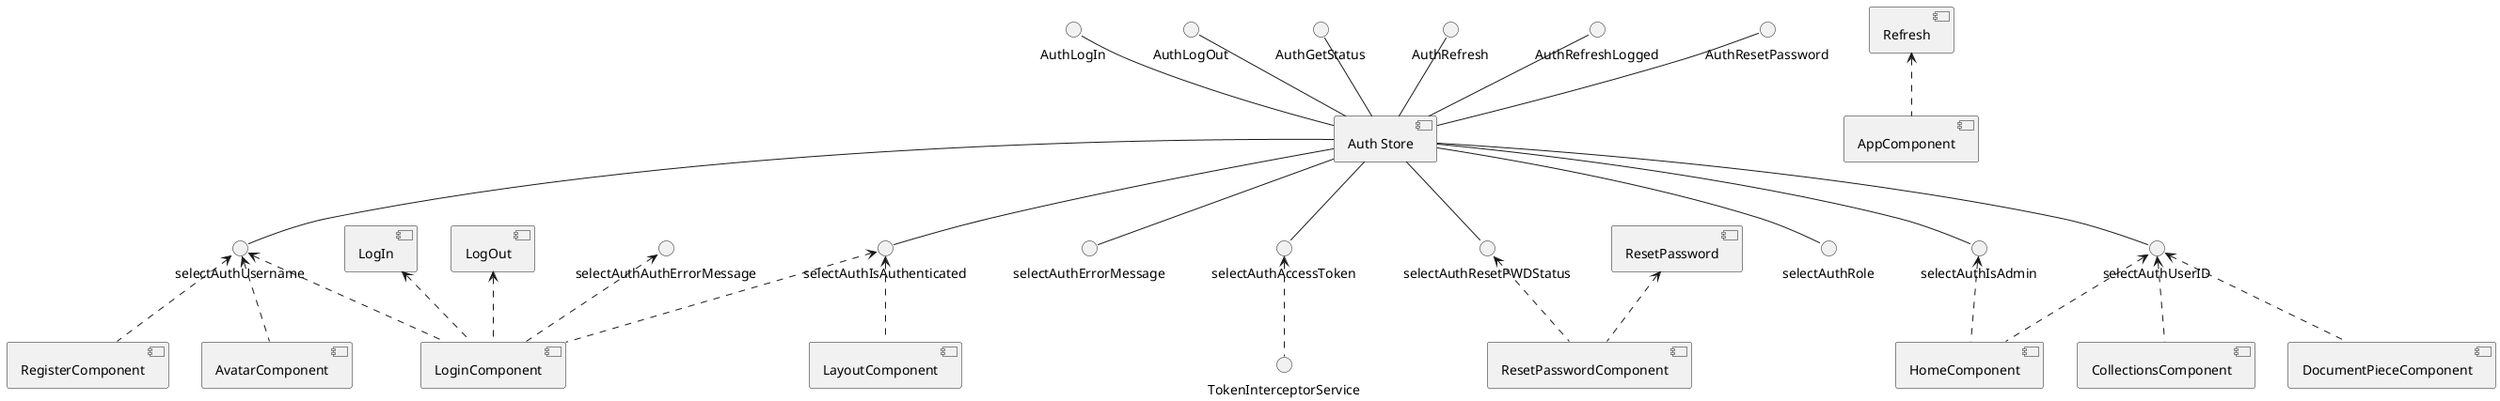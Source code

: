 ' -----------------------------------------------------------------------------------------------------------
```puml
@startuml auth_store_component
    ' Auth
    [Auth Store]
    AuthLogIn -- [Auth Store]
    AuthLogOut -- [Auth Store]
    AuthGetStatus -- [Auth Store]
    AuthRefresh -- [Auth Store]
    AuthRefreshLogged -- [Auth Store]
    AuthResetPassword -- [Auth Store]
    [Auth Store] -- selectAuthIsAuthenticated
    [Auth Store] -- selectAuthUsername
    [Auth Store] -- selectAuthErrorMessage
    [Auth Store] -- selectAuthAccessToken
    [Auth Store] -- selectAuthResetPWDStatus
    [Auth Store] -- selectAuthRole
    [Auth Store] -- selectAuthIsAdmin
    [Auth Store] -- selectAuthUserID

    [LogIn] <.. [LoginComponent]
    [LogOut] <.. [LoginComponent]
    [Refresh] <.. [AppComponent]

    [ResetPassword] <.. [ResetPasswordComponent]
    selectAuthIsAuthenticated <.. [LoginComponent]
    selectAuthIsAuthenticated <.. [LayoutComponent]
    selectAuthUsername <.. [LoginComponent]
    selectAuthUsername <.. [RegisterComponent]
    selectAuthUsername <.. [AvatarComponent]
    selectAuthAuthErrorMessage <.. [LoginComponent]
    selectAuthAccessToken <.. TokenInterceptorService
    selectAuthResetPWDStatus <.. [ResetPasswordComponent]
    selectAuthIsAdmin <.. [HomeComponent]
    selectAuthUserID <.. [HomeComponent]
    selectAuthUserID <.. [CollectionsComponent]
    selectAuthUserID <.. [DocumentPieceComponent]
@enduml
```

' -----------------------------------------------------------------------------------------------------------
```puml
@startuml core_store_component
    [Core Store]
    CoreGetUsersPermissions -- [Core Store]
    CoreGetUsers -- [Core Store]
    CoreGetUser -- [Core Store]
    CoreGetSVGSet -- [Core Store]

    [Core Store] -- selectCoreLoggedInUser 
    note top of selectCoreLoggedInUser
      See the main class diagram: the logged in user (User class) contains information 
      about its documents and accesible collection through the Permissions class
    end note

    [Core Store] -- selectCoreUserPermissions
    [Core Store] -- selectCoreUserList
    [Core Store] -- selectCoreServerStatus
    [Core Store] -- selectCoreSVGAgnosticOrSemanticSymbolSet

    [CollectionsComponent] ..> CoreGetUser
    [TrainingSetsComponent] ..> CoreGetUser

    [PermissionsComponent] ..> CoreGetUsersPermissions
    [PermissionsComponent] ..> CoreGetUsers

    [AgnosticRepresentationComponent] ..> CoreGetSVGSet
    [SemanticRepresentationComponent] ..> CoreGetSVGSet

    [ServerStateComponent] ..> CoreGetServerStatus

    selectCoreLoggedInUser <.. [CollectionsComponent]
    selectCoreLoggedInUser <.. [TrainingSetsComponent]
    
    selectCoreUserPermissions <.. [PermissionsComponent]
    selectCoreUserList <.. [PermissionsComponent]

    selectCoreServerStatus <.. [ServerStateComponent]
    selectCoreSVGAgnosticOrSemanticSymbolSet <.. [AgnosticRepresentationComponent]
    selectCoreSVGAgnosticOrSemanticSymbolSet <.. [SemanticRepresentationComponent]
    
@enduml
```

' -----------------------------------------------------------------------------------------------------------
```puml
@startuml home_store_component
    [Home Store]
    HomeGetLastDocuments -- [Home Store]
    HomeUpdateLastDocuments -- [Home Store]
    [Home Store] -- selectHomeLastDocuments

    [HomeComponent] ..> HomeGetLastDocuments
    [DocumentsComponent] ..> HomeUpdateLastDocuments
    [DocumentPieceComponent] ..> HomeUpdateLastDocuments
    selectHomeLastDocuments <.. [HomeComponent]
@enduml
```

' -----------------------------------------------------------------------------------------------------------
```puml
@startuml breadcrumbs_store_component
    [Breadcrumbs Store]
    BreadcrumbsUpdateDocument -- [Breadcrumbs Store]
    BreadcrumbsUpdateDocumentBreadcrumbs -- [Breadcrumbs Store]
    [Breadcrumbs Store] -- selectBreadcrumbs

    [DocumentComponentOld] ..> BreadcrumbsUpdateDocument
    [CollectionsComponent] ..> BreadcrumbsUpdateCollection
    [DocumentsComponent] ..> BreadcrumbsUpdateCollection

    selectBreadcrumbs <.. [BreadcrumbsComponent]
@enduml
```

' -----------------------------------------------------------------------------------------------------------
```puml
@startuml documents_store_component
    [Documents Store]
    DocumentsGetCollection -- [Documents Store]
    DocumentsCreateSubcollection -- [Documents Store]
    DocumentsDeleteSubcollection -- [Documents Store]
    DocumentsMoveDocumentsToSubcollection -- [Documents Store]
    DocumentsMoveDocumentsToNewSubcollection -- [Documents Store]
    DocumentsResetDocumentsServerError -- [Documents Store]

    [Documents Store] -- selectDocumentsCollection
    [Documents Store] -- selectDocumentsChangedCollectionID
    [Documents Store] -- selectDocumentsServerError

    [CollectionsComponent] ..> DocumentsResetDocumentsServerError
    [DocumentsComponent] ..> DocumentsGetCollection
    [DocumentsComponent] ..> DocumentsCreateSubcollection
    [DocumentsComponent] ..> DocumentsDeleteSubcollection
    [DocumentsComponent] ..> DocumentsMoveDocumentsToSubcollection
    [DocumentsComponent] ..> DocumentsMoveDocumentsToNewSubcollection

    selectDocumentsCollection <.. [DocumentsComponent]
    selectDocumentsChangedCollectionID <.. [DocumentsComponent]
@enduml
```



' -----------------------------------------------------------------------------------------------------------
```puml
@startuml document_store_component
    [Document Store]
    DocumentGetOverview -- [Document Store]
    DocumentMoveImagesToSection -- [Document Store]
    DocumentNewSection -- [Document Store]
    DocumentMoveImagesToDefaultSection -- [Document Store]
    DocumentRenameSection -- [Document Store]
    DocumentDeleteSection -- [Document Store]
    DocumentReorderSections -- [Document Store]
    DocumentGetSection -- [Document Store]
    DocumentReorderImages -- [Document Store]
    DocumentGetPartsInImages -- [Document Store]


    [Document Store] -- selectDocumentOverview
    [Document Store] -- selectDocumentSection
    [Document Store] -- selectDocumentPartsInImages
    

    [DocumentPieceComponent] ..> DocumentGetOverview
    [ReorderSectionsComponent] ..> DocumentGetOverview
    [DocumentThumbnailComponent] ..> DocumentMoveImagesToSection
    [SectionComponent] ..> DocumentNewSection
    [SectionComponent] ..> DocumentRenameSection
    [SectionComponent] ..> DocumentDeleteSection
    [ReorderSectionsComponent] ..> DocumentReorderSections
    [ReorderImagesComponent] ..> DocumentGetSection
    [ReorderImagesComponent] ..> DocumentReorderImages
    [DocumentPieceComponent] ..> DocumentGetPartsInImages
    [SectionComponent] ..> DocumentMoveImagesToDefaultSection

    selectDocumentOverview <.. [DocumentPieceComponent]
    selectDocumentOverview <.. [ReorderSectionsComponent]
    selectDocumentSection <.. [ReorderImagesComponent]
    selectDocumentPartsInImages <.. [DocumentPieceComponent]
@enduml
```


' -----------------------------------------------------------------------------------------------------------
```puml
@startuml model_class
entity Entity {
    id: number
}
note top of Entity : To minimize the number of lines in the diagram\nall classes deriving Entity are drawn with an E inside a circle as this class Entity

class User {
    username: string
}

entity Document {
  name: string
  path: string
  thumbnailBase64Encoding: string
  comments: string
  imagesOrdering: string
  notationType: string
  manuscriptType: string
  composer: string
}
entity Collection {
  name[0..1]: string
  comments[0..1]: string
  parentId[0..1]: number
  thumbnailBase64Encoding[0..1]: string
}

entity Image {
  documentId: number
  filename: string
}


entity Page {
}


entity Part {
  name: string
  comments[0..1]: string
}

entity Region {
  notationType[0..1]: string 
}

note right of Region::notationType
  When it's different from the document notation type
end note


class BoundingBox {
  id [0..1]: number 
  fromX: number
  fromY: number
  toX: number
  toY: number    
}


entity AgnosticSymbol {
  positionInStaff: string
  agnosticSymbolType: string
  approximateX[0..1]: number;
  comments[0..1]: string
}

class Strokes {
}

class Point {
  time: number
  x: number
  y: number
}

entity RegionType {
  name: string
  hexargb: string
  help: string
}

entity RegionInteractionType {
    name: string
}

class Permissions {
    permission: string
}


enum EnumState {
    doublechecked
    done
    inprogress
} 
class State {
  comments: string
}


Document *--> "*" Image
Document *--> "*" Part
Document *-> "*" State
Collection *-- "*" Document
Collection *--> "*" Collection: "subcollections"

Image *-> "*" Page
Image *--> "*" State
Image -> Part 

note right of BoundingBox::id
  We may associate to a symbol, region or page
end note


Page *--> "0..1" BoundingBox
Page "0..1" *- "*" Region
Page --> "0..1" Part 

Region *--> "0..1" BoundingBox
Region *--> "*" AgnosticSymbol
Region *-> "0..1" RegionType

AgnosticSymbol *--> "0..1" BoundingBox
AgnosticSymbol *--> "0..1" Strokes
AgnosticSymbol *--> "0..1" Part


Strokes *-> "*" Stroke: strokeList
Stroke *-> "*" Point: points


RegionType --> "0..1" RegionInteractionType


Permissions -> Collection

State *--> EnumState

User --> "*" Document
User --> "*" Permissions

@enduml
```


' -----------------------------------------------------------------------------------------------------------

```puml
// ***** GUARD MECHANISM SEQUENCE DIAGRAM ****
@startuml guard_sequence
actor User
participant "/documents/collections" as urlCollections <<URL>>
participant AppRoutingModule

AuthGuardService -\\ Store: select(selectIsAuthenticated) <<async subscription>>
note right: This ngrx select will be invoked each time \n the store changes its value
Store -> AuthState: isAuthenticated
return
Store -\\ AuthGuardService
AuthGuardService --> AuthGuardService: setIsAuthenticated
 
User -> urlCollections: Go to any page in MuRET
urlCollections -> AppRoutingModule: search route starting with "documents"
AppRoutingModule -> AuthGuardService: canActivate
return

alt User has permissions
    AppRoutingModule --> DocumentsModule: <<forward request>>
    DocumentsModule --> DocumentsRoutingModule: search route /collections
    return
    control CollectionsComponent
    DocumentsModule --> CollectionsComponent
else User has not permissions
    control LoginComponent
    AppRoutingModule --> LoginComponent
end
@enduml
```

' -----------------------------------------------------------------------------------------------------------

```puml
@startuml appcomponent_class
[AppComponent] *-> [LayoutComponent]
[AppComponent] *--> Router
[AppComponent] *--> AuthStore
@enduml
```

' -----------------------------------------------------------------------------------------------------------


```puml
@startuml appcomponent_sequence
AppComponent -\\ Router: subscribe() <<async subscription>>
Router -\\ AppComponent: refresh event
create Refresh
AppComponent -> Refresh
return r
AppComponent -> AuthStore: dispatch(r)
note right: This will reload session data into the store
@enduml
```


' -----------------------------------------------------------------------------------------------------------

```puml
@startuml authentication_sequence
actor Client
participant Store
create LogIn
Store -> LogIn : new (credentials: Credentials)
LogIn -> Store: l
Client -> Store: dispatch(l)
control AuthEffects
Store -> AuthEffects: LogIn
control AuthService
AuthEffects -> AuthService: attemptAuth$(credentials)
boundary HttpClient
AuthService -> HttpClient: HTTP post '/auth/login' (credentials)
return
participant LoginSuccess
participant LogInFailure
Participant authReducers
entity AuthState
alt Success
    create LoginSuccess
    AuthEffects -> LoginSuccess: new(r: JwtResponse)
    return
    AuthEffects -> SessionData: saveSessionData(r)
    AuthEffects -> authReducers 
    authReducers -> AuthState: set values from r: JwtResponse
else Error
    create LogInFailure
    AuthEffects -> LogInFailure: new (error message)
    return
    AuthEffects -> authReducers 
    authReducers -> AuthState: set state from error message
end

@enduml
```

' -----------------------------------------------------------------------------------------------------------

```puml
@startuml corestore_class

class ServerStatusState {
    status: string
}

class APIRestServerError {
  status[0..1]: number
  message[0..1]: string
  detailedMessage[0..1]: string
  url[0..1]: string
  caller[0..1]: any
} 

CoreState *-> "0..1" RouterReducerState
CoreState *--> UserState
CoreState *--> ServerStatusState
CoreState *--> FontsState

FontsState *--> SVGSet: "svgAgnosticOrSemanticSymbolsSet"
FontsState *--> APIRestServerError

@enduml
```

' -----------------------------------------------------------------------------------------------------------
```puml
@startuml layout_component
[LayoutComponent] *-> [ServerStateComponent]
[LayoutComponent] *--> [AvatarComponent]
[LayoutComponent] *--> [RouterOutlet]
@enduml
```


' -----------------------------------------------------------------------------------------------------------
```puml
@startuml home_sequence
actor User
participant "/" as urlRoot <<URL>>
participant AppRoutingModule 
participant DocumentsRoutingModule
 
User -> urlRoot: Go to home page 
urlRoot -> AppRoutingModule: search route "/"
AppRoutingModule --> DocumentsRoutingModule: <<forward request>> 
note right: The AuthGuard allows the login
DocumentsRoutingModule --> HomeModule
control HomeComponent
HomeModule --> HomeComponent
@enduml
```

' -----------------------------------------------------------------------------------------------------------
```puml
@startuml document_component
[DocumentPieceComponent] -- section
[DocumentPieceComponent] -- sections
[DocumentPieceComponent] -- includeNewSection
[DocumentPieceComponent] -- imageOverview
[DocumentPieceComponent] -- images
[DocumentPieceComponent] -- selectionManager
[DocumentPieceComponent] -- partsInImages

imageOverview )-- [SectionComponent]
section )-- [SectionComponent]
sections )-- [SectionComponent]
includeNewSection )-- [SectionComponent]
documentParts )-- [SectionComponent]
documentPath )-- [SectionComponent]
images )-- [SectionComponent]
selectionManager )-- [SectionComponent]
partsInImages )-- [SectionComponent]


() "documentPath" as SectionComponent.documentPath
() "section" as SectionComponent.section
() "sections" as SectionComponent.sections
() "imageID" as SectionComponent.imageID
() "filename" as SectionComponent.filename
() "documentParts" as SectionComponent.documentParts
() "selectionManager" as SectionComponent.selectionManager
() "imagePartIds" as SectionComponent.imagePartIds

[SectionComponent] -- SectionComponent.selectionManager
[SectionComponent] -- SectionComponent.documentPath
[SectionComponent] -- SectionComponent.section
[SectionComponent] -- SectionComponent.sections
[SectionComponent] -- SectionComponent.imageID
[SectionComponent] -- SectionComponent.filename
[SectionComponent] -- SectionComponent.documentParts
[SectionComponent] -- SectionComponent.imagePartIds

SectionComponent.selectionManager )-- [DocumentThumbnailComponent]
SectionComponent.documentPath )-- [DocumentThumbnailComponent]
SectionComponent.section )-- [DocumentThumbnailComponent]
SectionComponent.sections )-- [DocumentThumbnailComponent]
SectionComponent.imageID )-- [DocumentThumbnailComponent]
SectionComponent.filename )-- [DocumentThumbnailComponent]
SectionComponent.documentParts )-- [DocumentThumbnailComponent]
SectionComponent.imagePartIds )-- [DocumentThumbnailComponent]

() "documentParts" as DocumentThumbnailComponent.documentParts
() "imagePartIds" as DocumentThumbnailComponent.imagePartIds
[DocumentThumbnailComponent] -- DocumentThumbnailComponent.documentParts
[DocumentThumbnailComponent] -- DocumentThumbnailComponent.imagePartIds

DocumentThumbnailComponent.documentParts )-- [ImagePartsComponent]
DocumentThumbnailComponent.imagePartIds )-- [ImagePartsComponent]

() "imageID" as DocumentThumbnailComponent.imageID
 DocumentThumbnailComponent.imageID -- [DocumentThumbnailComponent]

DocumentThumbnailComponent.imageID )-- [ImagePhasesComponent]

[appSelectableContainer] --( selectionManager
selectionManager )-- [appSelectable]

[appSelectableContainer] <- [DocumentPieceComponent]
selectionManager <- [DocumentThumbnailComponent]: getSelected()

() "onSelected" as DocumentThumbnailComponent.onSelected
() "onDeselected" as DocumentThumbnailComponent.onDeselected
() "modelID" as DocumentThumbnailComponent.modelID

DocumentThumbnailComponent.onSelected -- [DocumentThumbnailComponent]
DocumentThumbnailComponent.onDeselected -- [DocumentThumbnailComponent]
DocumentThumbnailComponent.modelID -- [DocumentThumbnailComponent]

[appSelectable] -( DocumentThumbnailComponent.onSelected
[appSelectable] --( DocumentThumbnailComponent.onDeselected
[appSelectable] --( DocumentThumbnailComponent.modelID



@enduml
```

' -----------------------------------------------------------------------------------------------------------
```puml
@startuml selectable_class

class SelectableDirective

class SelectableContainerDirective

class SelectionManager {
  +addOrRemove(item: SelectableDirective)
  +remove(item: SelectableDirective)
  +clear()
  +replace(item: SelectableDirective) 
  +selectRange(to: SelectableDirective)
  +addSelectable(el: SelectableDirective)
  getSelected(): SelectableDirective[]
}

SelectionManager --> "n" SelectableDirective: selectedElements
SelectionManager --> "n" SelectableDirective: selectableElements

SelectableContainerDirective *--> SelectionManager
SelectableDirective *--> SelectionManager
@enduml
```


' -----------------------------------------------------------------------------------------------------------
```puml
@startuml selectable_sequence
actor User
boundary DocumentPieceComponent
create entity SelectionManager
DocumentPieceComponent -> SelectionManager
create control appSelectableContainer
DocumentPieceComponent -> appSelectableContainer : selectionManager
create boundary SectionComponent
DocumentPieceComponent -> SectionComponent : selectionManager
create boundary DocumentThumbnailComponent
SectionComponent -> DocumentThumbnailComponent : selectionManager
create control appSelectable
DocumentThumbnailComponent -> appSelectable : selectionManager and modelID=documentID
User -> DocumentThumbnailComponent: mouse event
note right : mouse click on the document thumbnail that has the appSelectable directive
DocumentThumbnailComponent -> appSelectable
note right : the mouse event is captured by the appSelectable through the :host angular mechanism
alt shift + left click
  appSelectable -> SelectionManager: selectRange(this)
end
alt meta key + click
  appSelectable -> SelectionManager: addOrRemove(this)
end
alt click
  appSelectable -> SelectionManager: replace(this)
end
DocumentThumbnailComponent -> SelectionManager: getSelected()
SelectionManager --> DocumentThumbnailComponent: appSelectable[]
note right : Return all selected appSelectable
loop for each appSelectable
  DocumentThumbnailComponent --> appSelectable: modelID
  note right : It gets the modelID with which the appSelectable was created
end  

alt click
  User -> Document: mouse click event
  note right : mouse click on the document that has the appSelectableContainer directive
  Document -> appSelectableContainer
  note right : the mouse event is captured by the appSelectableContainer through the :host angular mechanism. \n M
  appSelectableContainer -> SelectionManager: clear()
end


@enduml
```


